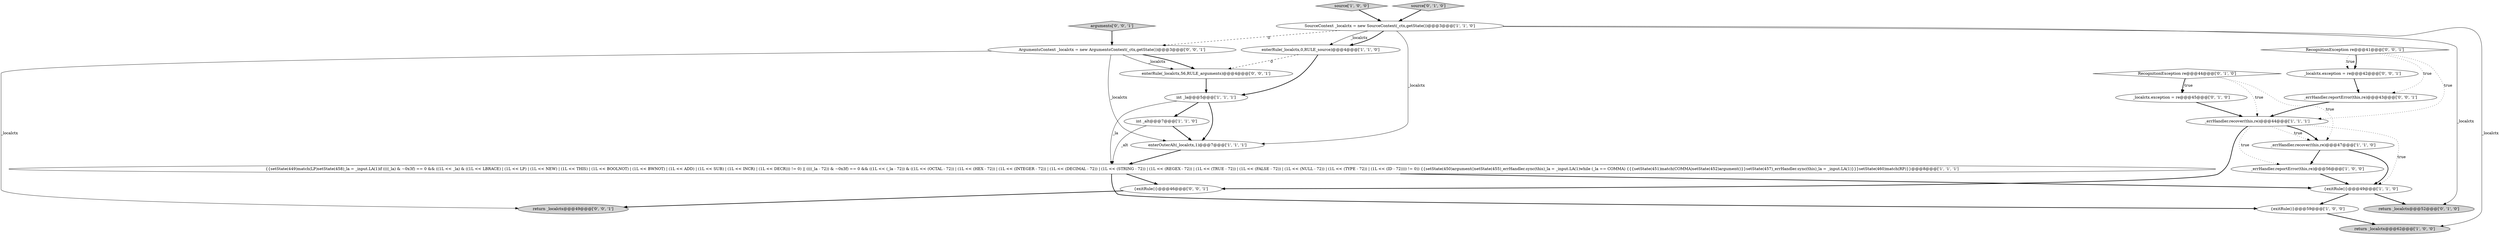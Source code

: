 digraph {
7 [style = filled, label = "{exitRule()}@@@59@@@['1', '0', '0']", fillcolor = white, shape = ellipse image = "AAA0AAABBB1BBB"];
13 [style = filled, label = "RecognitionException re@@@44@@@['0', '1', '0']", fillcolor = white, shape = diamond image = "AAA0AAABBB2BBB"];
16 [style = filled, label = "_localctx.exception = re@@@45@@@['0', '1', '0']", fillcolor = white, shape = ellipse image = "AAA0AAABBB2BBB"];
12 [style = filled, label = "source['1', '0', '0']", fillcolor = lightgray, shape = diamond image = "AAA0AAABBB1BBB"];
24 [style = filled, label = "_errHandler.reportError(this,re)@@@43@@@['0', '0', '1']", fillcolor = white, shape = ellipse image = "AAA0AAABBB3BBB"];
1 [style = filled, label = "enterRule(_localctx,0,RULE_source)@@@4@@@['1', '1', '0']", fillcolor = white, shape = ellipse image = "AAA0AAABBB1BBB"];
21 [style = filled, label = "arguments['0', '0', '1']", fillcolor = lightgray, shape = diamond image = "AAA0AAABBB3BBB"];
18 [style = filled, label = "return _localctx@@@49@@@['0', '0', '1']", fillcolor = lightgray, shape = ellipse image = "AAA0AAABBB3BBB"];
19 [style = filled, label = "ArgumentsContext _localctx = new ArgumentsContext(_ctx,getState())@@@3@@@['0', '0', '1']", fillcolor = white, shape = ellipse image = "AAA0AAABBB3BBB"];
4 [style = filled, label = "{{setState(449)match(LP)setState(458)_la = _input.LA(1)if ((((_la) & ~0x3f) == 0 && ((1L << _la) & ((1L << LBRACE) | (1L << LP) | (1L << NEW) | (1L << THIS) | (1L << BOOLNOT) | (1L << BWNOT) | (1L << ADD) | (1L << SUB) | (1L << INCR) | (1L << DECR))) != 0) || ((((_la - 72)) & ~0x3f) == 0 && ((1L << (_la - 72)) & ((1L << (OCTAL - 72)) | (1L << (HEX - 72)) | (1L << (INTEGER - 72)) | (1L << (DECIMAL - 72)) | (1L << (STRING - 72)) | (1L << (REGEX - 72)) | (1L << (TRUE - 72)) | (1L << (FALSE - 72)) | (1L << (NULL - 72)) | (1L << (TYPE - 72)) | (1L << (ID - 72)))) != 0)) {{setState(450)argument()setState(455)_errHandler.sync(this)_la = _input.LA(1)while (_la == COMMA) {{{setState(451)match(COMMA)setState(452)argument()}}setState(457)_errHandler.sync(this)_la = _input.LA(1)}}}setState(460)match(RP)}}@@@8@@@['1', '1', '1']", fillcolor = white, shape = ellipse image = "AAA0AAABBB1BBB"];
22 [style = filled, label = "enterRule(_localctx,56,RULE_arguments)@@@4@@@['0', '0', '1']", fillcolor = white, shape = ellipse image = "AAA0AAABBB3BBB"];
8 [style = filled, label = "SourceContext _localctx = new SourceContext(_ctx,getState())@@@3@@@['1', '1', '0']", fillcolor = white, shape = ellipse image = "AAA0AAABBB1BBB"];
23 [style = filled, label = "{exitRule()}@@@46@@@['0', '0', '1']", fillcolor = white, shape = ellipse image = "AAA0AAABBB3BBB"];
6 [style = filled, label = "int _la@@@5@@@['1', '1', '1']", fillcolor = white, shape = ellipse image = "AAA0AAABBB1BBB"];
17 [style = filled, label = "RecognitionException re@@@41@@@['0', '0', '1']", fillcolor = white, shape = diamond image = "AAA0AAABBB3BBB"];
9 [style = filled, label = "return _localctx@@@62@@@['1', '0', '0']", fillcolor = lightgray, shape = ellipse image = "AAA0AAABBB1BBB"];
15 [style = filled, label = "source['0', '1', '0']", fillcolor = lightgray, shape = diamond image = "AAA0AAABBB2BBB"];
14 [style = filled, label = "return _localctx@@@52@@@['0', '1', '0']", fillcolor = lightgray, shape = ellipse image = "AAA0AAABBB2BBB"];
3 [style = filled, label = "int _alt@@@7@@@['1', '1', '0']", fillcolor = white, shape = ellipse image = "AAA0AAABBB1BBB"];
10 [style = filled, label = "enterOuterAlt(_localctx,1)@@@7@@@['1', '1', '1']", fillcolor = white, shape = ellipse image = "AAA0AAABBB1BBB"];
2 [style = filled, label = "_errHandler.recover(this,re)@@@47@@@['1', '1', '0']", fillcolor = white, shape = ellipse image = "AAA0AAABBB1BBB"];
20 [style = filled, label = "_localctx.exception = re@@@42@@@['0', '0', '1']", fillcolor = white, shape = ellipse image = "AAA0AAABBB3BBB"];
0 [style = filled, label = "_errHandler.recover(this,re)@@@44@@@['1', '1', '1']", fillcolor = white, shape = ellipse image = "AAA0AAABBB1BBB"];
5 [style = filled, label = "{exitRule()}@@@49@@@['1', '1', '0']", fillcolor = white, shape = ellipse image = "AAA0AAABBB1BBB"];
11 [style = filled, label = "_errHandler.reportError(this,re)@@@56@@@['1', '0', '0']", fillcolor = white, shape = ellipse image = "AAA0AAABBB1BBB"];
0->2 [style = dotted, label="true"];
6->4 [style = solid, label="_la"];
5->14 [style = bold, label=""];
3->10 [style = bold, label=""];
8->1 [style = solid, label="_localctx"];
8->10 [style = solid, label="_localctx"];
4->7 [style = bold, label=""];
17->0 [style = dotted, label="true"];
22->6 [style = bold, label=""];
8->9 [style = solid, label="_localctx"];
2->11 [style = bold, label=""];
7->9 [style = bold, label=""];
19->18 [style = solid, label="_localctx"];
2->5 [style = bold, label=""];
1->22 [style = dashed, label="0"];
4->5 [style = bold, label=""];
16->0 [style = bold, label=""];
13->16 [style = dotted, label="true"];
19->22 [style = bold, label=""];
8->14 [style = solid, label="_localctx"];
24->0 [style = bold, label=""];
17->20 [style = bold, label=""];
1->6 [style = bold, label=""];
19->10 [style = solid, label="_localctx"];
0->5 [style = dotted, label="true"];
6->10 [style = bold, label=""];
8->1 [style = bold, label=""];
0->23 [style = bold, label=""];
8->19 [style = dashed, label="0"];
21->19 [style = bold, label=""];
13->2 [style = dotted, label="true"];
10->4 [style = bold, label=""];
13->16 [style = bold, label=""];
17->20 [style = dotted, label="true"];
17->24 [style = dotted, label="true"];
6->3 [style = bold, label=""];
13->0 [style = dotted, label="true"];
0->11 [style = dotted, label="true"];
3->4 [style = solid, label="_alt"];
4->23 [style = bold, label=""];
20->24 [style = bold, label=""];
23->18 [style = bold, label=""];
0->2 [style = bold, label=""];
15->8 [style = bold, label=""];
12->8 [style = bold, label=""];
5->7 [style = bold, label=""];
19->22 [style = solid, label="_localctx"];
11->5 [style = bold, label=""];
}
